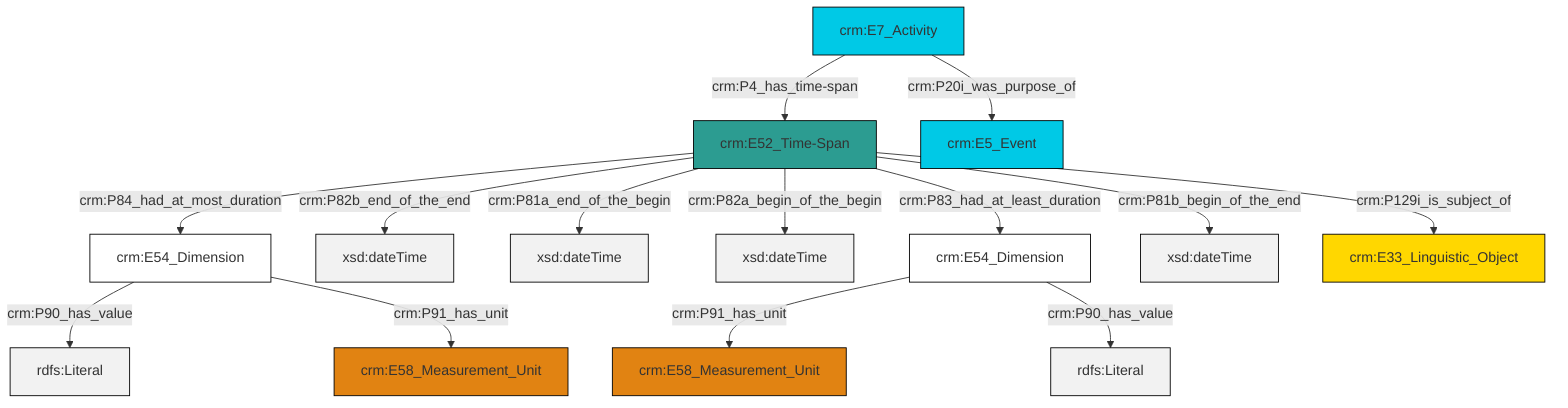 graph TD
classDef Literal fill:#f2f2f2,stroke:#000000;
classDef CRM_Entity fill:#FFFFFF,stroke:#000000;
classDef Temporal_Entity fill:#00C9E6, stroke:#000000;
classDef Type fill:#E18312, stroke:#000000;
classDef Time-Span fill:#2C9C91, stroke:#000000;
classDef Appellation fill:#FFEB7F, stroke:#000000;
classDef Place fill:#008836, stroke:#000000;
classDef Persistent_Item fill:#B266B2, stroke:#000000;
classDef Conceptual_Object fill:#FFD700, stroke:#000000;
classDef Physical_Thing fill:#D2B48C, stroke:#000000;
classDef Actor fill:#f58aad, stroke:#000000;
classDef PC_Classes fill:#4ce600, stroke:#000000;
classDef Multi fill:#cccccc,stroke:#000000;

2["crm:E52_Time-Span"]:::Time-Span -->|crm:P82b_end_of_the_end| 3[xsd:dateTime]:::Literal
2["crm:E52_Time-Span"]:::Time-Span -->|crm:P81a_end_of_the_begin| 4[xsd:dateTime]:::Literal
5["crm:E7_Activity"]:::Temporal_Entity -->|crm:P4_has_time-span| 2["crm:E52_Time-Span"]:::Time-Span
5["crm:E7_Activity"]:::Temporal_Entity -->|crm:P20i_was_purpose_of| 6["crm:E5_Event"]:::Temporal_Entity
0["crm:E54_Dimension"]:::CRM_Entity -->|crm:P90_has_value| 8[rdfs:Literal]:::Literal
2["crm:E52_Time-Span"]:::Time-Span -->|crm:P82a_begin_of_the_begin| 10[xsd:dateTime]:::Literal
11["crm:E54_Dimension"]:::CRM_Entity -->|crm:P91_has_unit| 12["crm:E58_Measurement_Unit"]:::Type
0["crm:E54_Dimension"]:::CRM_Entity -->|crm:P91_has_unit| 14["crm:E58_Measurement_Unit"]:::Type
2["crm:E52_Time-Span"]:::Time-Span -->|crm:P81b_begin_of_the_end| 15[xsd:dateTime]:::Literal
2["crm:E52_Time-Span"]:::Time-Span -->|crm:P84_had_at_most_duration| 0["crm:E54_Dimension"]:::CRM_Entity
11["crm:E54_Dimension"]:::CRM_Entity -->|crm:P90_has_value| 18[rdfs:Literal]:::Literal
2["crm:E52_Time-Span"]:::Time-Span -->|crm:P83_had_at_least_duration| 11["crm:E54_Dimension"]:::CRM_Entity
2["crm:E52_Time-Span"]:::Time-Span -->|crm:P129i_is_subject_of| 19["crm:E33_Linguistic_Object"]:::Conceptual_Object